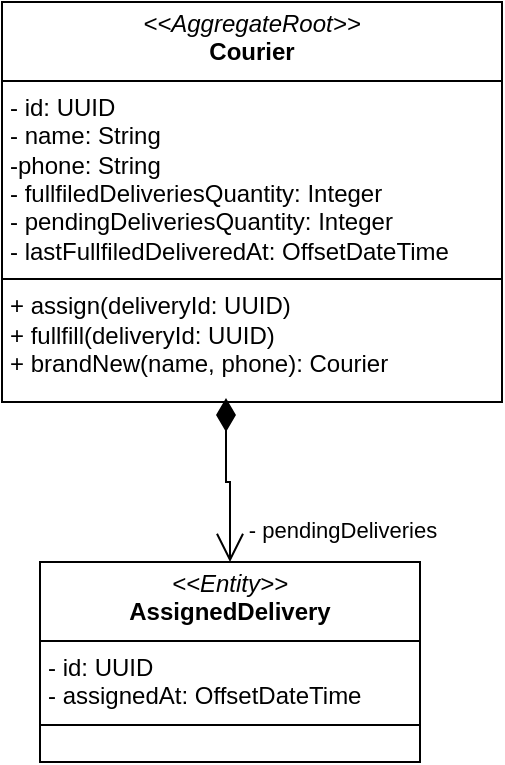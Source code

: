 <mxfile version="28.2.3">
  <diagram name="Página-1" id="Z4j2P906KABmRTIoGmCq">
    <mxGraphModel dx="1426" dy="785" grid="1" gridSize="10" guides="1" tooltips="1" connect="1" arrows="1" fold="1" page="1" pageScale="1" pageWidth="827" pageHeight="1169" math="0" shadow="0">
      <root>
        <mxCell id="0" />
        <mxCell id="1" parent="0" />
        <mxCell id="Anv6U529fHGK39vZuUTZ-1" value="&lt;p style=&quot;margin:0px;margin-top:4px;text-align:center;&quot;&gt;&lt;i&gt;&amp;lt;&amp;lt;AggregateRoot&amp;gt;&amp;gt;&lt;/i&gt;&lt;br&gt;&lt;b&gt;Courier&lt;/b&gt;&lt;/p&gt;&lt;hr size=&quot;1&quot; style=&quot;border-style:solid;&quot;&gt;&lt;p style=&quot;margin:0px;margin-left:4px;&quot;&gt;- id: UUID&lt;br&gt;- name: String&lt;/p&gt;&lt;p style=&quot;margin:0px;margin-left:4px;&quot;&gt;-phone: String&lt;/p&gt;&lt;p style=&quot;margin:0px;margin-left:4px;&quot;&gt;- fullfiledDeliveriesQuantity: Integer&lt;/p&gt;&lt;p style=&quot;margin:0px;margin-left:4px;&quot;&gt;- pendingDeliveriesQuantity: Integer&lt;/p&gt;&lt;p style=&quot;margin:0px;margin-left:4px;&quot;&gt;- lastFullfiledDeliveredAt: OffsetDateTime&lt;/p&gt;&lt;hr size=&quot;1&quot; style=&quot;border-style:solid;&quot;&gt;&lt;p style=&quot;margin:0px;margin-left:4px;&quot;&gt;+ assign(deliveryId: UUID)&lt;br&gt;+ fullfill(deliveryId: UUID)&lt;/p&gt;&lt;p style=&quot;margin:0px;margin-left:4px;&quot;&gt;+ brandNew(name, phone): Courier&lt;/p&gt;" style="verticalAlign=top;align=left;overflow=fill;html=1;whiteSpace=wrap;" vertex="1" parent="1">
          <mxGeometry x="300" y="140" width="250" height="200" as="geometry" />
        </mxCell>
        <mxCell id="Anv6U529fHGK39vZuUTZ-2" value="&lt;p style=&quot;margin:0px;margin-top:4px;text-align:center;&quot;&gt;&lt;i&gt;&amp;lt;&amp;lt;Entity&amp;gt;&amp;gt;&lt;/i&gt;&lt;br&gt;&lt;b&gt;AssignedDelivery&lt;/b&gt;&lt;/p&gt;&lt;hr size=&quot;1&quot; style=&quot;border-style:solid;&quot;&gt;&lt;p style=&quot;margin:0px;margin-left:4px;&quot;&gt;- id: UUID&lt;br&gt;- assignedAt: OffsetDateTime&lt;/p&gt;&lt;hr size=&quot;1&quot; style=&quot;border-style:solid;&quot;&gt;&lt;p style=&quot;margin:0px;margin-left:4px;&quot;&gt;&lt;br&gt;&lt;/p&gt;" style="verticalAlign=top;align=left;overflow=fill;html=1;whiteSpace=wrap;" vertex="1" parent="1">
          <mxGeometry x="319" y="420" width="190" height="100" as="geometry" />
        </mxCell>
        <mxCell id="Anv6U529fHGK39vZuUTZ-3" value="" style="endArrow=open;html=1;endSize=12;startArrow=diamondThin;startSize=14;startFill=1;edgeStyle=orthogonalEdgeStyle;align=left;verticalAlign=bottom;rounded=0;exitX=0.448;exitY=0.99;exitDx=0;exitDy=0;exitPerimeter=0;entryX=0.5;entryY=0;entryDx=0;entryDy=0;" edge="1" parent="1" source="Anv6U529fHGK39vZuUTZ-1" target="Anv6U529fHGK39vZuUTZ-2">
          <mxGeometry x="-1" y="3" relative="1" as="geometry">
            <mxPoint x="330" y="410" as="sourcePoint" />
            <mxPoint x="490" y="410" as="targetPoint" />
          </mxGeometry>
        </mxCell>
        <mxCell id="Anv6U529fHGK39vZuUTZ-4" value="- pendingDeliveries" style="edgeLabel;html=1;align=center;verticalAlign=middle;resizable=0;points=[];" vertex="1" connectable="0" parent="Anv6U529fHGK39vZuUTZ-3">
          <mxGeometry x="0.556" y="2" relative="1" as="geometry">
            <mxPoint x="54" y="2" as="offset" />
          </mxGeometry>
        </mxCell>
      </root>
    </mxGraphModel>
  </diagram>
</mxfile>
